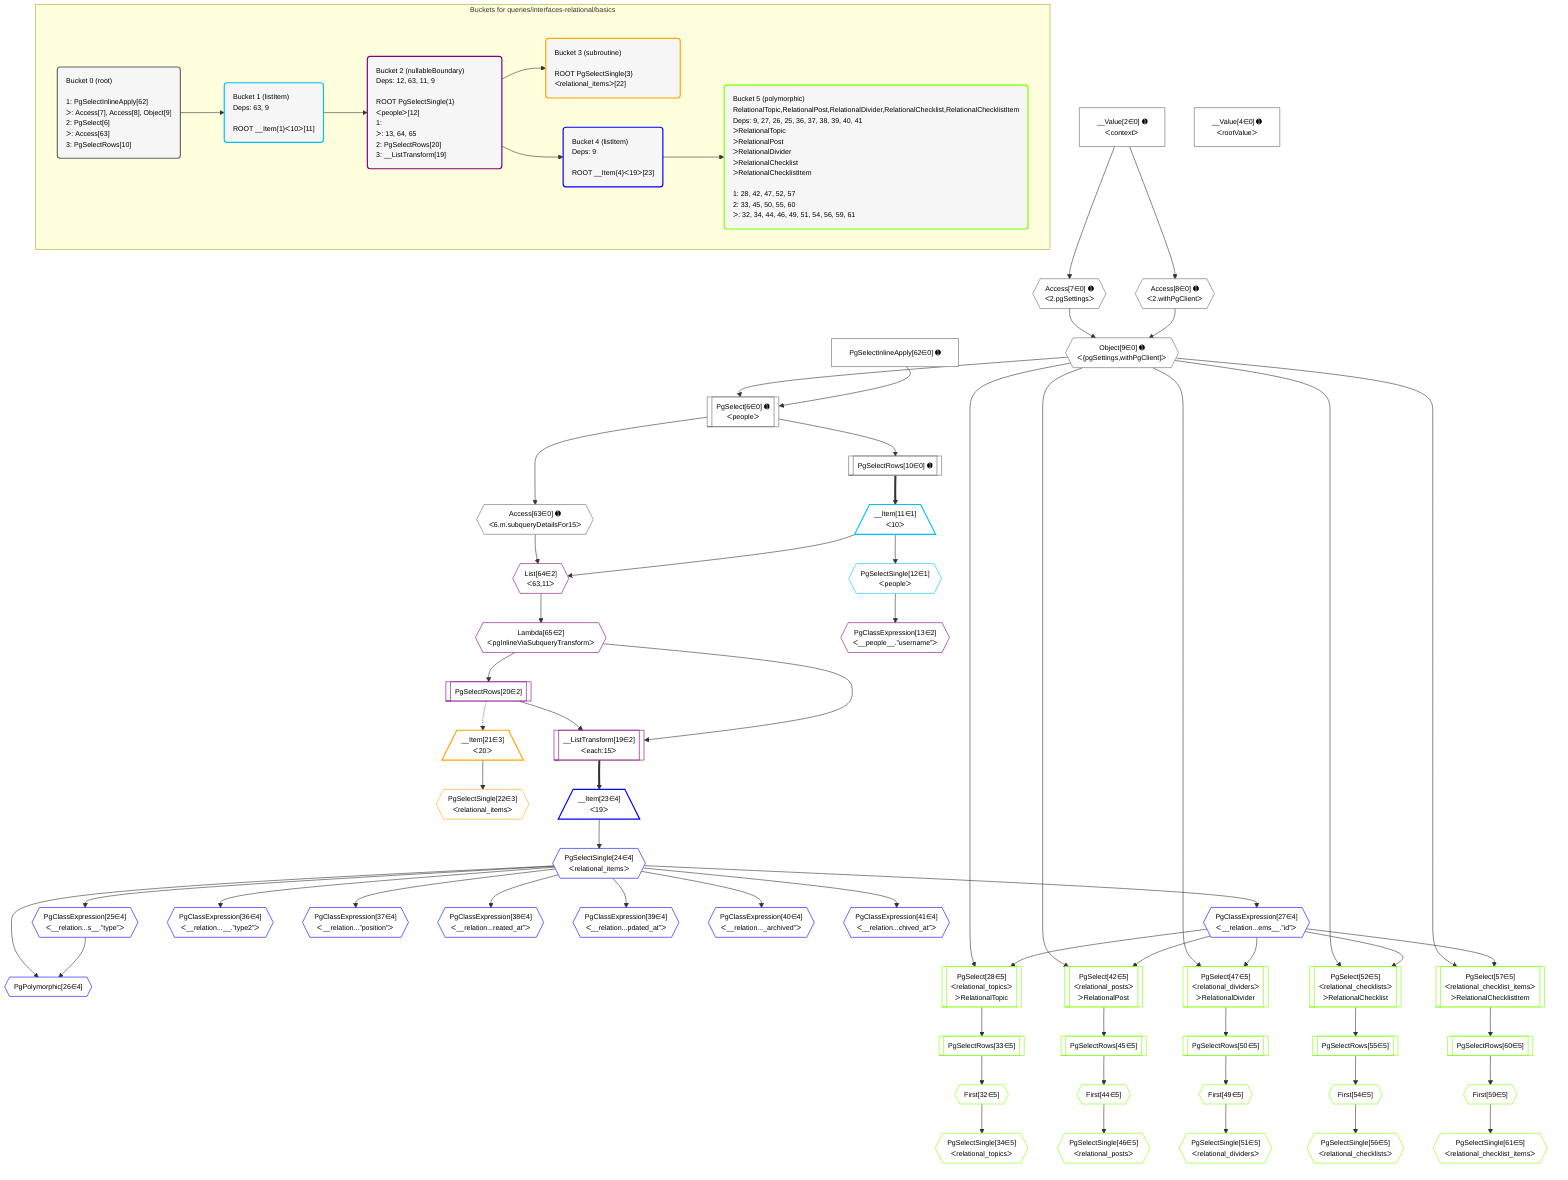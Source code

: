 %%{init: {'themeVariables': { 'fontSize': '12px'}}}%%
graph TD
    classDef path fill:#eee,stroke:#000,color:#000
    classDef plan fill:#fff,stroke-width:1px,color:#000
    classDef itemplan fill:#fff,stroke-width:2px,color:#000
    classDef unbatchedplan fill:#dff,stroke-width:1px,color:#000
    classDef sideeffectplan fill:#fcc,stroke-width:2px,color:#000
    classDef bucket fill:#f6f6f6,color:#000,stroke-width:2px,text-align:left


    %% plan dependencies
    PgSelect6[["PgSelect[6∈0] ➊<br />ᐸpeopleᐳ"]]:::plan
    Object9{{"Object[9∈0] ➊<br />ᐸ{pgSettings,withPgClient}ᐳ"}}:::plan
    PgSelectInlineApply62["PgSelectInlineApply[62∈0] ➊"]:::plan
    Object9 & PgSelectInlineApply62 --> PgSelect6
    Access7{{"Access[7∈0] ➊<br />ᐸ2.pgSettingsᐳ"}}:::plan
    Access8{{"Access[8∈0] ➊<br />ᐸ2.withPgClientᐳ"}}:::plan
    Access7 & Access8 --> Object9
    __Value2["__Value[2∈0] ➊<br />ᐸcontextᐳ"]:::plan
    __Value2 --> Access7
    __Value2 --> Access8
    PgSelectRows10[["PgSelectRows[10∈0] ➊"]]:::plan
    PgSelect6 --> PgSelectRows10
    Access63{{"Access[63∈0] ➊<br />ᐸ6.m.subqueryDetailsFor15ᐳ"}}:::plan
    PgSelect6 --> Access63
    __Value4["__Value[4∈0] ➊<br />ᐸrootValueᐳ"]:::plan
    __Item11[/"__Item[11∈1]<br />ᐸ10ᐳ"\]:::itemplan
    PgSelectRows10 ==> __Item11
    PgSelectSingle12{{"PgSelectSingle[12∈1]<br />ᐸpeopleᐳ"}}:::plan
    __Item11 --> PgSelectSingle12
    __ListTransform19[["__ListTransform[19∈2]<br />ᐸeach:15ᐳ"]]:::plan
    PgSelectRows20[["PgSelectRows[20∈2]"]]:::plan
    Lambda65{{"Lambda[65∈2]<br />ᐸpgInlineViaSubqueryTransformᐳ"}}:::plan
    PgSelectRows20 & Lambda65 --> __ListTransform19
    List64{{"List[64∈2]<br />ᐸ63,11ᐳ"}}:::plan
    Access63 & __Item11 --> List64
    PgClassExpression13{{"PgClassExpression[13∈2]<br />ᐸ__people__.”username”ᐳ"}}:::plan
    PgSelectSingle12 --> PgClassExpression13
    Lambda65 --> PgSelectRows20
    List64 --> Lambda65
    __Item21[/"__Item[21∈3]<br />ᐸ20ᐳ"\]:::itemplan
    PgSelectRows20 -.-> __Item21
    PgSelectSingle22{{"PgSelectSingle[22∈3]<br />ᐸrelational_itemsᐳ"}}:::plan
    __Item21 --> PgSelectSingle22
    PgPolymorphic26{{"PgPolymorphic[26∈4]"}}:::plan
    PgSelectSingle24{{"PgSelectSingle[24∈4]<br />ᐸrelational_itemsᐳ"}}:::plan
    PgClassExpression25{{"PgClassExpression[25∈4]<br />ᐸ__relation...s__.”type”ᐳ"}}:::plan
    PgSelectSingle24 & PgClassExpression25 --> PgPolymorphic26
    __Item23[/"__Item[23∈4]<br />ᐸ19ᐳ"\]:::itemplan
    __ListTransform19 ==> __Item23
    __Item23 --> PgSelectSingle24
    PgSelectSingle24 --> PgClassExpression25
    PgClassExpression27{{"PgClassExpression[27∈4]<br />ᐸ__relation...ems__.”id”ᐳ"}}:::plan
    PgSelectSingle24 --> PgClassExpression27
    PgClassExpression36{{"PgClassExpression[36∈4]<br />ᐸ__relation...__.”type2”ᐳ"}}:::plan
    PgSelectSingle24 --> PgClassExpression36
    PgClassExpression37{{"PgClassExpression[37∈4]<br />ᐸ__relation...”position”ᐳ"}}:::plan
    PgSelectSingle24 --> PgClassExpression37
    PgClassExpression38{{"PgClassExpression[38∈4]<br />ᐸ__relation...reated_at”ᐳ"}}:::plan
    PgSelectSingle24 --> PgClassExpression38
    PgClassExpression39{{"PgClassExpression[39∈4]<br />ᐸ__relation...pdated_at”ᐳ"}}:::plan
    PgSelectSingle24 --> PgClassExpression39
    PgClassExpression40{{"PgClassExpression[40∈4]<br />ᐸ__relation..._archived”ᐳ"}}:::plan
    PgSelectSingle24 --> PgClassExpression40
    PgClassExpression41{{"PgClassExpression[41∈4]<br />ᐸ__relation...chived_at”ᐳ"}}:::plan
    PgSelectSingle24 --> PgClassExpression41
    PgSelect28[["PgSelect[28∈5]<br />ᐸrelational_topicsᐳ<br />ᐳRelationalTopic"]]:::plan
    Object9 & PgClassExpression27 --> PgSelect28
    PgSelect42[["PgSelect[42∈5]<br />ᐸrelational_postsᐳ<br />ᐳRelationalPost"]]:::plan
    Object9 & PgClassExpression27 --> PgSelect42
    PgSelect47[["PgSelect[47∈5]<br />ᐸrelational_dividersᐳ<br />ᐳRelationalDivider"]]:::plan
    Object9 & PgClassExpression27 --> PgSelect47
    PgSelect52[["PgSelect[52∈5]<br />ᐸrelational_checklistsᐳ<br />ᐳRelationalChecklist"]]:::plan
    Object9 & PgClassExpression27 --> PgSelect52
    PgSelect57[["PgSelect[57∈5]<br />ᐸrelational_checklist_itemsᐳ<br />ᐳRelationalChecklistItem"]]:::plan
    Object9 & PgClassExpression27 --> PgSelect57
    First32{{"First[32∈5]"}}:::plan
    PgSelectRows33[["PgSelectRows[33∈5]"]]:::plan
    PgSelectRows33 --> First32
    PgSelect28 --> PgSelectRows33
    PgSelectSingle34{{"PgSelectSingle[34∈5]<br />ᐸrelational_topicsᐳ"}}:::plan
    First32 --> PgSelectSingle34
    First44{{"First[44∈5]"}}:::plan
    PgSelectRows45[["PgSelectRows[45∈5]"]]:::plan
    PgSelectRows45 --> First44
    PgSelect42 --> PgSelectRows45
    PgSelectSingle46{{"PgSelectSingle[46∈5]<br />ᐸrelational_postsᐳ"}}:::plan
    First44 --> PgSelectSingle46
    First49{{"First[49∈5]"}}:::plan
    PgSelectRows50[["PgSelectRows[50∈5]"]]:::plan
    PgSelectRows50 --> First49
    PgSelect47 --> PgSelectRows50
    PgSelectSingle51{{"PgSelectSingle[51∈5]<br />ᐸrelational_dividersᐳ"}}:::plan
    First49 --> PgSelectSingle51
    First54{{"First[54∈5]"}}:::plan
    PgSelectRows55[["PgSelectRows[55∈5]"]]:::plan
    PgSelectRows55 --> First54
    PgSelect52 --> PgSelectRows55
    PgSelectSingle56{{"PgSelectSingle[56∈5]<br />ᐸrelational_checklistsᐳ"}}:::plan
    First54 --> PgSelectSingle56
    First59{{"First[59∈5]"}}:::plan
    PgSelectRows60[["PgSelectRows[60∈5]"]]:::plan
    PgSelectRows60 --> First59
    PgSelect57 --> PgSelectRows60
    PgSelectSingle61{{"PgSelectSingle[61∈5]<br />ᐸrelational_checklist_itemsᐳ"}}:::plan
    First59 --> PgSelectSingle61

    %% define steps

    subgraph "Buckets for queries/interfaces-relational/basics"
    Bucket0("Bucket 0 (root)<br /><br />1: PgSelectInlineApply[62]<br />ᐳ: Access[7], Access[8], Object[9]<br />2: PgSelect[6]<br />ᐳ: Access[63]<br />3: PgSelectRows[10]"):::bucket
    classDef bucket0 stroke:#696969
    class Bucket0,__Value2,__Value4,PgSelect6,Access7,Access8,Object9,PgSelectRows10,PgSelectInlineApply62,Access63 bucket0
    Bucket1("Bucket 1 (listItem)<br />Deps: 63, 9<br /><br />ROOT __Item{1}ᐸ10ᐳ[11]"):::bucket
    classDef bucket1 stroke:#00bfff
    class Bucket1,__Item11,PgSelectSingle12 bucket1
    Bucket2("Bucket 2 (nullableBoundary)<br />Deps: 12, 63, 11, 9<br /><br />ROOT PgSelectSingle{1}ᐸpeopleᐳ[12]<br />1: <br />ᐳ: 13, 64, 65<br />2: PgSelectRows[20]<br />3: __ListTransform[19]"):::bucket
    classDef bucket2 stroke:#7f007f
    class Bucket2,PgClassExpression13,__ListTransform19,PgSelectRows20,List64,Lambda65 bucket2
    Bucket3("Bucket 3 (subroutine)<br /><br />ROOT PgSelectSingle{3}ᐸrelational_itemsᐳ[22]"):::bucket
    classDef bucket3 stroke:#ffa500
    class Bucket3,__Item21,PgSelectSingle22 bucket3
    Bucket4("Bucket 4 (listItem)<br />Deps: 9<br /><br />ROOT __Item{4}ᐸ19ᐳ[23]"):::bucket
    classDef bucket4 stroke:#0000ff
    class Bucket4,__Item23,PgSelectSingle24,PgClassExpression25,PgPolymorphic26,PgClassExpression27,PgClassExpression36,PgClassExpression37,PgClassExpression38,PgClassExpression39,PgClassExpression40,PgClassExpression41 bucket4
    Bucket5("Bucket 5 (polymorphic)<br />RelationalTopic,RelationalPost,RelationalDivider,RelationalChecklist,RelationalChecklistItem<br />Deps: 9, 27, 26, 25, 36, 37, 38, 39, 40, 41<br />ᐳRelationalTopic<br />ᐳRelationalPost<br />ᐳRelationalDivider<br />ᐳRelationalChecklist<br />ᐳRelationalChecklistItem<br /><br />1: 28, 42, 47, 52, 57<br />2: 33, 45, 50, 55, 60<br />ᐳ: 32, 34, 44, 46, 49, 51, 54, 56, 59, 61"):::bucket
    classDef bucket5 stroke:#7fff00
    class Bucket5,PgSelect28,First32,PgSelectRows33,PgSelectSingle34,PgSelect42,First44,PgSelectRows45,PgSelectSingle46,PgSelect47,First49,PgSelectRows50,PgSelectSingle51,PgSelect52,First54,PgSelectRows55,PgSelectSingle56,PgSelect57,First59,PgSelectRows60,PgSelectSingle61 bucket5
    Bucket0 --> Bucket1
    Bucket1 --> Bucket2
    Bucket2 --> Bucket3 & Bucket4
    Bucket4 --> Bucket5
    end